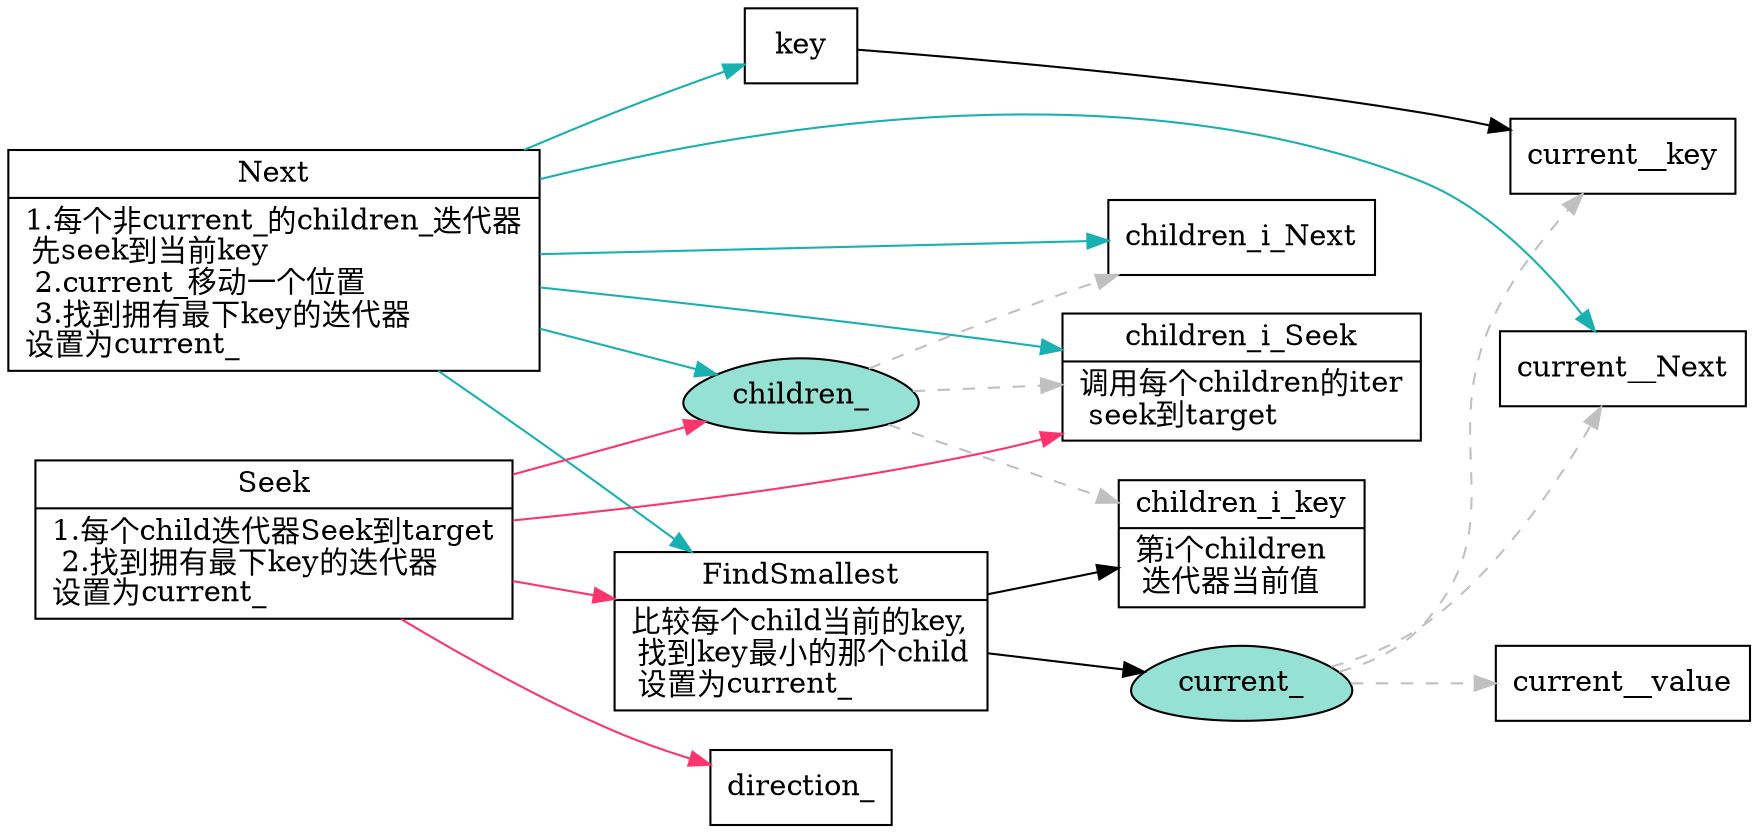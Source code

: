 digraph merging_iterator {
  node[shape=box;];
  newrank=true;
  rankdir=LR;
  children_[shape=egg; fillcolor="#95e1d3"; style=filled;];
  current_[shape=egg; fillcolor="#95e1d3"; style=filled;];
  children_i_Seek[
    shape="record";
    label="{{
      children_i_Seek|
      调用每个children的iter\l
      seek到target\l
    }}";
  ];
  FindSmallest[
    shape="record";
    label="{{
      FindSmallest|
      比较每个child当前的key,\l 
      找到key最小的那个child\l 
      设置为current_\l
    }}";
  ];
  children_i_key[
    shape="record";
    label="{{
      children_i_key|
      第i个children\l 
      迭代器当前值\l
    }}";
  ];
  Next[
    shape="record";
    label="{{
      Next|
      1.每个非current_的children_迭代器\l 
      先seek到当前key\l
      2.current_移动一个位置\l
      3.找到拥有最下key的迭代器\l设置为current_\l
    }}";
  ];
  Seek[
    shape="record";
    label="{{
      Seek|
      1.每个child迭代器Seek到target\l
      2.找到拥有最下key的迭代器\l设置为current_\l
    }}";
  ];

  Seek -> {
    children_i_Seek;
    children_;
    FindSmallest;
    direction_;
  }[color="#fe346e"];

  FindSmallest -> {
    children_i_key
    current_;
  }
  Next -> {
    key;
    children_;
    children_i_Seek;
    children_i_Next;
    FindSmallest;
    current__Next;
  }[color="#18b0b0"]

  key -> current__key;

  {
    edge[style=dashed;color=gray];
    current_ -> {
      current__key;
      current__value;
      current__Next;
    }
    children_ -> {
      children_i_Seek;
      children_i_Next;
      children_i_key;
    }
  }
}
